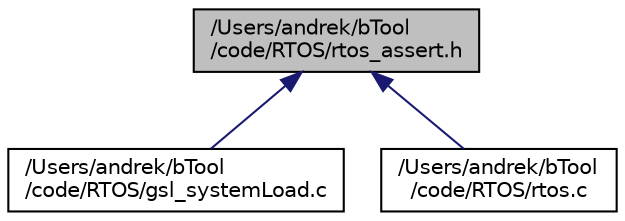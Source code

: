 digraph "/Users/andrek/bTool/code/RTOS/rtos_assert.h"
{
  edge [fontname="Helvetica",fontsize="10",labelfontname="Helvetica",labelfontsize="10"];
  node [fontname="Helvetica",fontsize="10",shape=record];
  Node1 [label="/Users/andrek/bTool\l/code/RTOS/rtos_assert.h",height=0.2,width=0.4,color="black", fillcolor="grey75", style="filled" fontcolor="black"];
  Node1 -> Node2 [dir="back",color="midnightblue",fontsize="10",style="solid",fontname="Helvetica"];
  Node2 [label="/Users/andrek/bTool\l/code/RTOS/gsl_systemLoad.c",height=0.2,width=0.4,color="black", fillcolor="white", style="filled",URL="$gsl__system_load_8c.html"];
  Node1 -> Node3 [dir="back",color="midnightblue",fontsize="10",style="solid",fontname="Helvetica"];
  Node3 [label="/Users/andrek/bTool\l/code/RTOS/rtos.c",height=0.2,width=0.4,color="black", fillcolor="white", style="filled",URL="$rtos_8c.html"];
}

